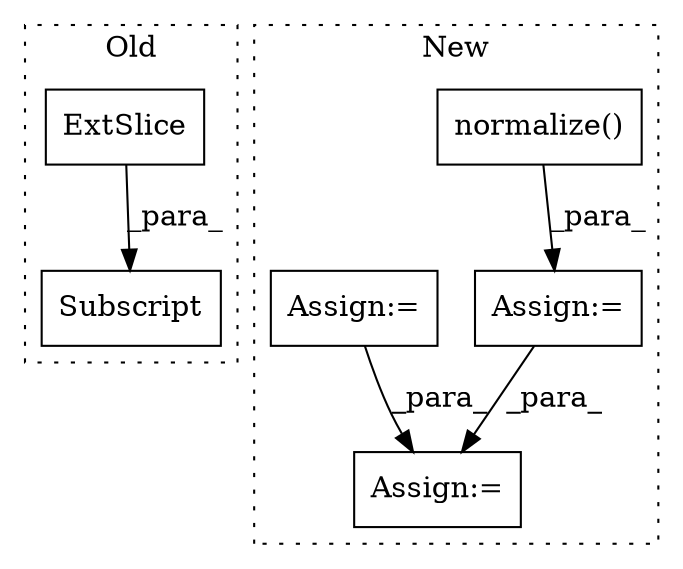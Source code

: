 digraph G {
subgraph cluster0 {
1 [label="ExtSlice" a="85" s="3669" l="9" shape="box"];
3 [label="Subscript" a="63" s="3669,0" l="24,0" shape="box"];
label = "Old";
style="dotted";
}
subgraph cluster1 {
2 [label="normalize()" a="75" s="3428,3476" l="14,1" shape="box"];
4 [label="Assign:=" a="68" s="3489" l="3" shape="box"];
5 [label="Assign:=" a="68" s="3289" l="3" shape="box"];
6 [label="Assign:=" a="68" s="3425" l="3" shape="box"];
label = "New";
style="dotted";
}
1 -> 3 [label="_para_"];
2 -> 6 [label="_para_"];
5 -> 4 [label="_para_"];
6 -> 4 [label="_para_"];
}